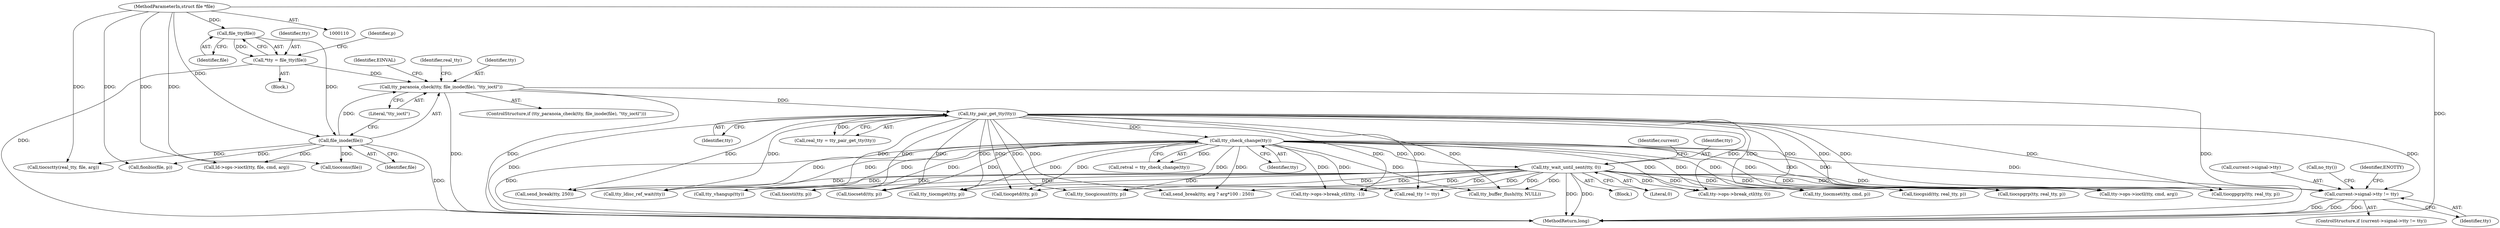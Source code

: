 digraph "0_linux_5c17c861a357e9458001f021a7afa7aab9937439@pointer" {
"1000243" [label="(Call,current->signal->tty != tty)"];
"1000163" [label="(Call,tty_wait_until_sent(tty, 0))"];
"1000152" [label="(Call,tty_check_change(tty))"];
"1000140" [label="(Call,tty_pair_get_tty(tty))"];
"1000130" [label="(Call,tty_paranoia_check(tty, file_inode(file), \"tty_ioctl\"))"];
"1000116" [label="(Call,*tty = file_tty(file))"];
"1000118" [label="(Call,file_tty(file))"];
"1000111" [label="(MethodParameterIn,struct file *file)"];
"1000132" [label="(Call,file_inode(file))"];
"1000153" [label="(Identifier,tty)"];
"1000199" [label="(Call,tioccons(file))"];
"1000379" [label="(Call,tty_tiocgicount(tty, p))"];
"1000117" [label="(Identifier,tty)"];
"1000118" [label="(Call,file_tty(file))"];
"1000355" [label="(Call,send_break(tty, arg ? arg*100 : 250))"];
"1000324" [label="(Call,tty->ops->break_ctl(tty, -1))"];
"1000116" [label="(Call,*tty = file_tty(file))"];
"1000258" [label="(Call,tiocsctty(real_tty, file, arg))"];
"1000140" [label="(Call,tty_pair_get_tty(tty))"];
"1000129" [label="(ControlStructure,if (tty_paranoia_check(tty, file_inode(file), \"tty_ioctl\")))"];
"1000163" [label="(Call,tty_wait_until_sent(tty, 0))"];
"1000119" [label="(Identifier,file)"];
"1000194" [label="(Call,real_tty != tty)"];
"1000152" [label="(Call,tty_check_change(tty))"];
"1000244" [label="(Call,current->signal->tty)"];
"1000396" [label="(Call,tty_buffer_flush(tty, NULL))"];
"1000139" [label="(Identifier,real_tty)"];
"1000338" [label="(Call,tty->ops->break_ctl(tty, 0))"];
"1000130" [label="(Call,tty_paranoia_check(tty, file_inode(file), \"tty_ioctl\"))"];
"1000114" [label="(Block,)"];
"1000203" [label="(Call,fionbio(file, p))"];
"1000372" [label="(Call,tty_tiocmset(tty, cmd, p))"];
"1000442" [label="(Call,ld->ops->ioctl(tty, file, cmd, arg))"];
"1000164" [label="(Identifier,tty)"];
"1000111" [label="(MethodParameterIn,struct file *file)"];
"1000276" [label="(Call,tiocgsid(tty, real_tty, p))"];
"1000131" [label="(Identifier,tty)"];
"1000460" [label="(MethodReturn,long)"];
"1000270" [label="(Call,tiocspgrp(tty, real_tty, p))"];
"1000150" [label="(Call,retval = tty_check_change(tty))"];
"1000123" [label="(Identifier,p)"];
"1000414" [label="(Call,tty->ops->ioctl(tty, cmd, arg))"];
"1000243" [label="(Call,current->signal->tty != tty)"];
"1000137" [label="(Identifier,EINVAL)"];
"1000134" [label="(Literal,\"tty_ioctl\")"];
"1000264" [label="(Call,tiocgpgrp(tty, real_tty, p))"];
"1000348" [label="(Call,send_break(tty, 250))"];
"1000242" [label="(ControlStructure,if (current->signal->tty != tty))"];
"1000132" [label="(Call,file_inode(file))"];
"1000141" [label="(Identifier,tty)"];
"1000162" [label="(Block,)"];
"1000133" [label="(Identifier,file)"];
"1000168" [label="(Identifier,current)"];
"1000253" [label="(Call,no_tty())"];
"1000427" [label="(Call,tty_ldisc_ref_wait(tty))"];
"1000298" [label="(Call,tty_vhangup(tty))"];
"1000138" [label="(Call,real_tty = tty_pair_get_tty(tty))"];
"1000178" [label="(Call,tiocsti(tty, p))"];
"1000165" [label="(Literal,0)"];
"1000287" [label="(Call,tiocsetd(tty, p))"];
"1000365" [label="(Call,tty_tiocmget(tty, p))"];
"1000252" [label="(Identifier,ENOTTY)"];
"1000282" [label="(Call,tiocgetd(tty, p))"];
"1000249" [label="(Identifier,tty)"];
"1000243" -> "1000242"  [label="AST: "];
"1000243" -> "1000249"  [label="CFG: "];
"1000244" -> "1000243"  [label="AST: "];
"1000249" -> "1000243"  [label="AST: "];
"1000252" -> "1000243"  [label="CFG: "];
"1000253" -> "1000243"  [label="CFG: "];
"1000243" -> "1000460"  [label="DDG: "];
"1000243" -> "1000460"  [label="DDG: "];
"1000243" -> "1000460"  [label="DDG: "];
"1000163" -> "1000243"  [label="DDG: "];
"1000140" -> "1000243"  [label="DDG: "];
"1000152" -> "1000243"  [label="DDG: "];
"1000163" -> "1000162"  [label="AST: "];
"1000163" -> "1000165"  [label="CFG: "];
"1000164" -> "1000163"  [label="AST: "];
"1000165" -> "1000163"  [label="AST: "];
"1000168" -> "1000163"  [label="CFG: "];
"1000163" -> "1000460"  [label="DDG: "];
"1000163" -> "1000460"  [label="DDG: "];
"1000152" -> "1000163"  [label="DDG: "];
"1000163" -> "1000178"  [label="DDG: "];
"1000163" -> "1000194"  [label="DDG: "];
"1000163" -> "1000264"  [label="DDG: "];
"1000163" -> "1000270"  [label="DDG: "];
"1000163" -> "1000276"  [label="DDG: "];
"1000163" -> "1000282"  [label="DDG: "];
"1000163" -> "1000287"  [label="DDG: "];
"1000163" -> "1000298"  [label="DDG: "];
"1000163" -> "1000324"  [label="DDG: "];
"1000163" -> "1000338"  [label="DDG: "];
"1000163" -> "1000348"  [label="DDG: "];
"1000163" -> "1000355"  [label="DDG: "];
"1000163" -> "1000365"  [label="DDG: "];
"1000163" -> "1000372"  [label="DDG: "];
"1000163" -> "1000379"  [label="DDG: "];
"1000163" -> "1000396"  [label="DDG: "];
"1000163" -> "1000414"  [label="DDG: "];
"1000163" -> "1000427"  [label="DDG: "];
"1000152" -> "1000150"  [label="AST: "];
"1000152" -> "1000153"  [label="CFG: "];
"1000153" -> "1000152"  [label="AST: "];
"1000150" -> "1000152"  [label="CFG: "];
"1000152" -> "1000460"  [label="DDG: "];
"1000152" -> "1000150"  [label="DDG: "];
"1000140" -> "1000152"  [label="DDG: "];
"1000152" -> "1000178"  [label="DDG: "];
"1000152" -> "1000194"  [label="DDG: "];
"1000152" -> "1000264"  [label="DDG: "];
"1000152" -> "1000270"  [label="DDG: "];
"1000152" -> "1000276"  [label="DDG: "];
"1000152" -> "1000282"  [label="DDG: "];
"1000152" -> "1000287"  [label="DDG: "];
"1000152" -> "1000298"  [label="DDG: "];
"1000152" -> "1000324"  [label="DDG: "];
"1000152" -> "1000338"  [label="DDG: "];
"1000152" -> "1000348"  [label="DDG: "];
"1000152" -> "1000355"  [label="DDG: "];
"1000152" -> "1000365"  [label="DDG: "];
"1000152" -> "1000372"  [label="DDG: "];
"1000152" -> "1000379"  [label="DDG: "];
"1000152" -> "1000396"  [label="DDG: "];
"1000152" -> "1000414"  [label="DDG: "];
"1000152" -> "1000427"  [label="DDG: "];
"1000140" -> "1000138"  [label="AST: "];
"1000140" -> "1000141"  [label="CFG: "];
"1000141" -> "1000140"  [label="AST: "];
"1000138" -> "1000140"  [label="CFG: "];
"1000140" -> "1000460"  [label="DDG: "];
"1000140" -> "1000138"  [label="DDG: "];
"1000130" -> "1000140"  [label="DDG: "];
"1000140" -> "1000178"  [label="DDG: "];
"1000140" -> "1000194"  [label="DDG: "];
"1000140" -> "1000264"  [label="DDG: "];
"1000140" -> "1000270"  [label="DDG: "];
"1000140" -> "1000276"  [label="DDG: "];
"1000140" -> "1000282"  [label="DDG: "];
"1000140" -> "1000287"  [label="DDG: "];
"1000140" -> "1000298"  [label="DDG: "];
"1000140" -> "1000324"  [label="DDG: "];
"1000140" -> "1000338"  [label="DDG: "];
"1000140" -> "1000348"  [label="DDG: "];
"1000140" -> "1000355"  [label="DDG: "];
"1000140" -> "1000365"  [label="DDG: "];
"1000140" -> "1000372"  [label="DDG: "];
"1000140" -> "1000379"  [label="DDG: "];
"1000140" -> "1000396"  [label="DDG: "];
"1000140" -> "1000414"  [label="DDG: "];
"1000140" -> "1000427"  [label="DDG: "];
"1000130" -> "1000129"  [label="AST: "];
"1000130" -> "1000134"  [label="CFG: "];
"1000131" -> "1000130"  [label="AST: "];
"1000132" -> "1000130"  [label="AST: "];
"1000134" -> "1000130"  [label="AST: "];
"1000137" -> "1000130"  [label="CFG: "];
"1000139" -> "1000130"  [label="CFG: "];
"1000130" -> "1000460"  [label="DDG: "];
"1000130" -> "1000460"  [label="DDG: "];
"1000130" -> "1000460"  [label="DDG: "];
"1000116" -> "1000130"  [label="DDG: "];
"1000132" -> "1000130"  [label="DDG: "];
"1000116" -> "1000114"  [label="AST: "];
"1000116" -> "1000118"  [label="CFG: "];
"1000117" -> "1000116"  [label="AST: "];
"1000118" -> "1000116"  [label="AST: "];
"1000123" -> "1000116"  [label="CFG: "];
"1000116" -> "1000460"  [label="DDG: "];
"1000118" -> "1000116"  [label="DDG: "];
"1000118" -> "1000119"  [label="CFG: "];
"1000119" -> "1000118"  [label="AST: "];
"1000111" -> "1000118"  [label="DDG: "];
"1000118" -> "1000132"  [label="DDG: "];
"1000111" -> "1000110"  [label="AST: "];
"1000111" -> "1000460"  [label="DDG: "];
"1000111" -> "1000132"  [label="DDG: "];
"1000111" -> "1000199"  [label="DDG: "];
"1000111" -> "1000203"  [label="DDG: "];
"1000111" -> "1000258"  [label="DDG: "];
"1000111" -> "1000442"  [label="DDG: "];
"1000132" -> "1000133"  [label="CFG: "];
"1000133" -> "1000132"  [label="AST: "];
"1000134" -> "1000132"  [label="CFG: "];
"1000132" -> "1000460"  [label="DDG: "];
"1000132" -> "1000199"  [label="DDG: "];
"1000132" -> "1000203"  [label="DDG: "];
"1000132" -> "1000258"  [label="DDG: "];
"1000132" -> "1000442"  [label="DDG: "];
}
